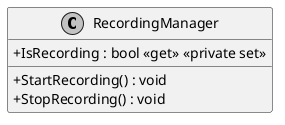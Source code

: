 @startuml
skinparam monochrome true
skinparam classAttributeIconSize 0

class RecordingManager {
    + IsRecording : bool <<get>> <<private set>>
    + StartRecording() : void
    + StopRecording() : void
}

@enduml
